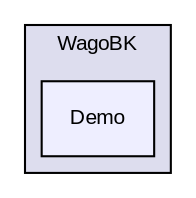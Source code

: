 digraph "D:/Projects/Csharp/WagoBK/WagoBK/Demo" {
  compound=true
  node [ fontsize="10", fontname="Arial"];
  edge [ labelfontsize="10", labelfontname="Arial"];
  subgraph clusterdir_7605f127d7756d45c6fa6f613d4bf1ed {
    graph [ bgcolor="#ddddee", pencolor="black", label="WagoBK" fontname="Arial", fontsize="10", URL="dir_7605f127d7756d45c6fa6f613d4bf1ed.html"]
  dir_b6d81727838f09b20e8f4ce5d1e3723e [shape=box, label="Demo", style="filled", fillcolor="#eeeeff", pencolor="black", URL="dir_b6d81727838f09b20e8f4ce5d1e3723e.html"];
  }
}
